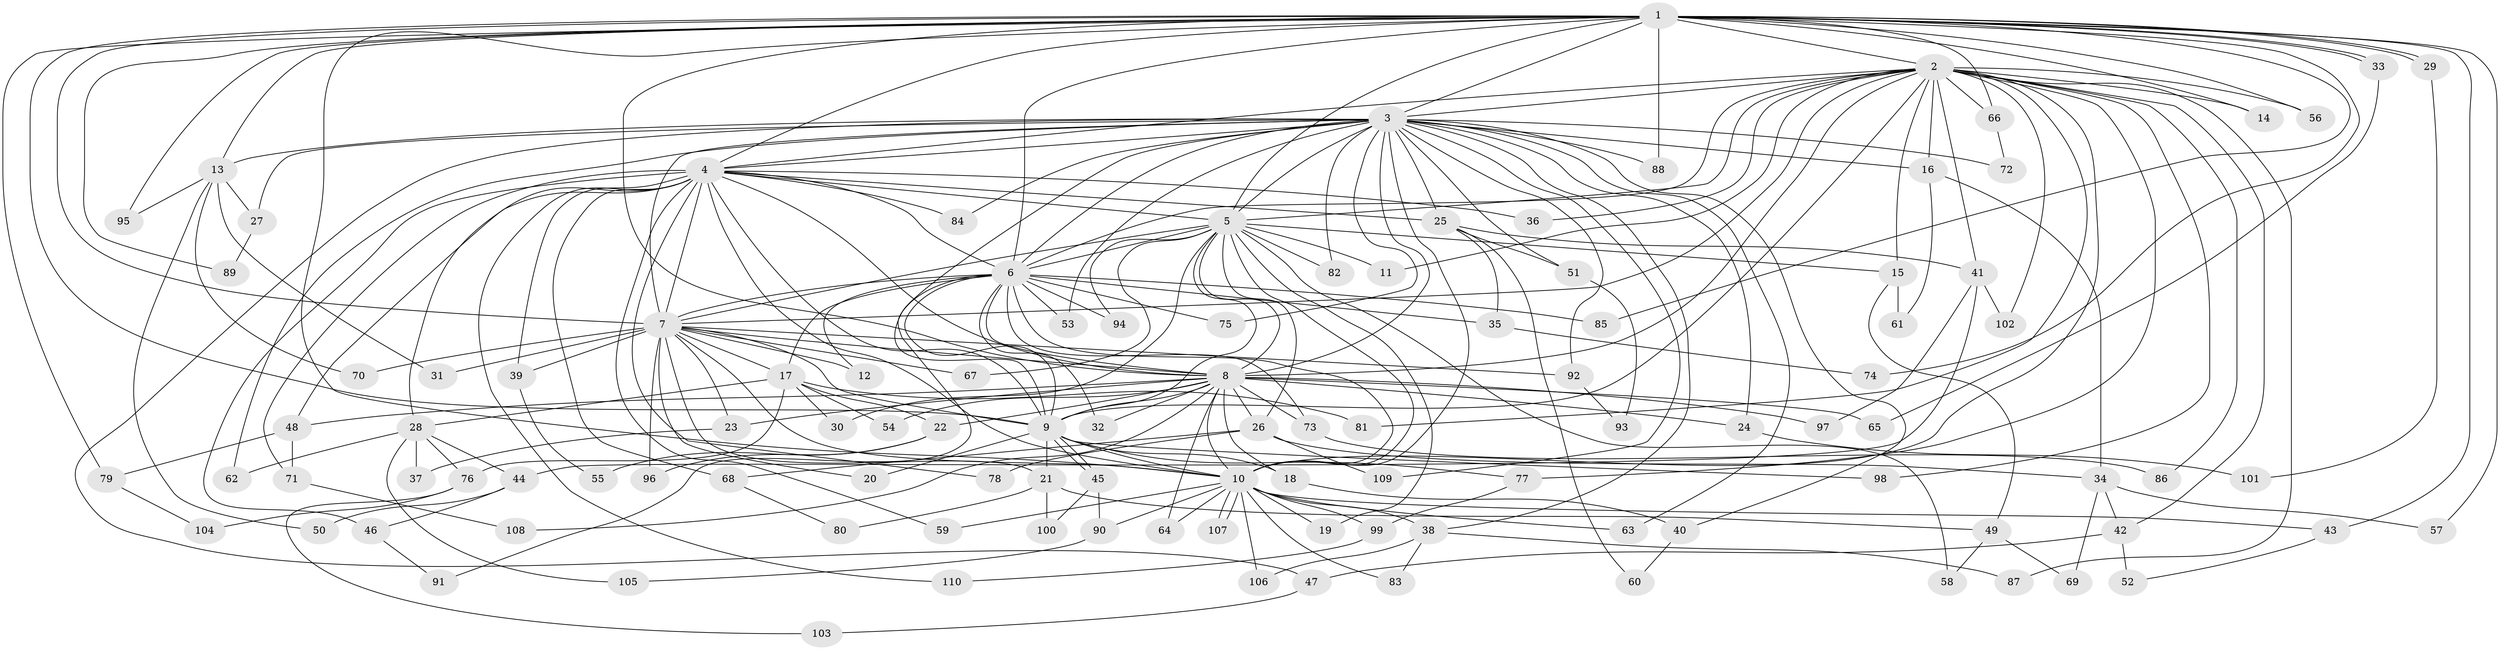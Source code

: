 // coarse degree distribution, {18: 0.03636363636363636, 14: 0.01818181818181818, 16: 0.01818181818181818, 15: 0.03636363636363636, 13: 0.01818181818181818, 20: 0.01818181818181818, 12: 0.01818181818181818, 22: 0.01818181818181818, 3: 0.16363636363636364, 8: 0.05454545454545454, 6: 0.09090909090909091, 2: 0.41818181818181815, 5: 0.05454545454545454, 4: 0.01818181818181818, 1: 0.01818181818181818}
// Generated by graph-tools (version 1.1) at 2025/49/03/04/25 22:49:54]
// undirected, 110 vertices, 245 edges
graph export_dot {
  node [color=gray90,style=filled];
  1;
  2;
  3;
  4;
  5;
  6;
  7;
  8;
  9;
  10;
  11;
  12;
  13;
  14;
  15;
  16;
  17;
  18;
  19;
  20;
  21;
  22;
  23;
  24;
  25;
  26;
  27;
  28;
  29;
  30;
  31;
  32;
  33;
  34;
  35;
  36;
  37;
  38;
  39;
  40;
  41;
  42;
  43;
  44;
  45;
  46;
  47;
  48;
  49;
  50;
  51;
  52;
  53;
  54;
  55;
  56;
  57;
  58;
  59;
  60;
  61;
  62;
  63;
  64;
  65;
  66;
  67;
  68;
  69;
  70;
  71;
  72;
  73;
  74;
  75;
  76;
  77;
  78;
  79;
  80;
  81;
  82;
  83;
  84;
  85;
  86;
  87;
  88;
  89;
  90;
  91;
  92;
  93;
  94;
  95;
  96;
  97;
  98;
  99;
  100;
  101;
  102;
  103;
  104;
  105;
  106;
  107;
  108;
  109;
  110;
  1 -- 2;
  1 -- 3;
  1 -- 4;
  1 -- 5;
  1 -- 6;
  1 -- 7;
  1 -- 8;
  1 -- 9;
  1 -- 10;
  1 -- 13;
  1 -- 14;
  1 -- 29;
  1 -- 29;
  1 -- 33;
  1 -- 33;
  1 -- 43;
  1 -- 56;
  1 -- 57;
  1 -- 66;
  1 -- 74;
  1 -- 79;
  1 -- 85;
  1 -- 88;
  1 -- 89;
  1 -- 95;
  2 -- 3;
  2 -- 4;
  2 -- 5;
  2 -- 6;
  2 -- 7;
  2 -- 8;
  2 -- 9;
  2 -- 10;
  2 -- 11;
  2 -- 14;
  2 -- 15;
  2 -- 16;
  2 -- 36;
  2 -- 41;
  2 -- 42;
  2 -- 56;
  2 -- 66;
  2 -- 77;
  2 -- 81;
  2 -- 86;
  2 -- 87;
  2 -- 98;
  2 -- 102;
  3 -- 4;
  3 -- 5;
  3 -- 6;
  3 -- 7;
  3 -- 8;
  3 -- 9;
  3 -- 10;
  3 -- 13;
  3 -- 16;
  3 -- 24;
  3 -- 25;
  3 -- 27;
  3 -- 38;
  3 -- 40;
  3 -- 47;
  3 -- 51;
  3 -- 53;
  3 -- 62;
  3 -- 63;
  3 -- 72;
  3 -- 75;
  3 -- 82;
  3 -- 84;
  3 -- 88;
  3 -- 92;
  3 -- 109;
  4 -- 5;
  4 -- 6;
  4 -- 7;
  4 -- 8;
  4 -- 9;
  4 -- 10;
  4 -- 25;
  4 -- 28;
  4 -- 36;
  4 -- 39;
  4 -- 46;
  4 -- 48;
  4 -- 59;
  4 -- 68;
  4 -- 71;
  4 -- 78;
  4 -- 84;
  4 -- 110;
  5 -- 6;
  5 -- 7;
  5 -- 8;
  5 -- 9;
  5 -- 10;
  5 -- 11;
  5 -- 15;
  5 -- 19;
  5 -- 26;
  5 -- 30;
  5 -- 58;
  5 -- 67;
  5 -- 82;
  5 -- 94;
  6 -- 7;
  6 -- 8;
  6 -- 9;
  6 -- 10;
  6 -- 12;
  6 -- 17;
  6 -- 32;
  6 -- 35;
  6 -- 53;
  6 -- 73;
  6 -- 75;
  6 -- 85;
  6 -- 91;
  6 -- 94;
  7 -- 8;
  7 -- 9;
  7 -- 10;
  7 -- 12;
  7 -- 17;
  7 -- 20;
  7 -- 21;
  7 -- 23;
  7 -- 31;
  7 -- 39;
  7 -- 67;
  7 -- 70;
  7 -- 92;
  7 -- 96;
  8 -- 9;
  8 -- 10;
  8 -- 18;
  8 -- 22;
  8 -- 23;
  8 -- 24;
  8 -- 26;
  8 -- 32;
  8 -- 48;
  8 -- 54;
  8 -- 64;
  8 -- 65;
  8 -- 73;
  8 -- 97;
  8 -- 108;
  9 -- 10;
  9 -- 18;
  9 -- 20;
  9 -- 21;
  9 -- 45;
  9 -- 45;
  9 -- 77;
  9 -- 98;
  10 -- 19;
  10 -- 38;
  10 -- 43;
  10 -- 59;
  10 -- 63;
  10 -- 64;
  10 -- 83;
  10 -- 90;
  10 -- 99;
  10 -- 106;
  10 -- 107;
  10 -- 107;
  13 -- 27;
  13 -- 31;
  13 -- 50;
  13 -- 70;
  13 -- 95;
  15 -- 49;
  15 -- 61;
  16 -- 34;
  16 -- 61;
  17 -- 22;
  17 -- 28;
  17 -- 30;
  17 -- 54;
  17 -- 76;
  17 -- 81;
  18 -- 40;
  21 -- 49;
  21 -- 80;
  21 -- 100;
  22 -- 55;
  22 -- 96;
  23 -- 37;
  24 -- 101;
  25 -- 35;
  25 -- 41;
  25 -- 51;
  25 -- 60;
  26 -- 34;
  26 -- 68;
  26 -- 78;
  26 -- 109;
  27 -- 89;
  28 -- 37;
  28 -- 44;
  28 -- 62;
  28 -- 76;
  28 -- 105;
  29 -- 101;
  33 -- 65;
  34 -- 42;
  34 -- 57;
  34 -- 69;
  35 -- 74;
  38 -- 83;
  38 -- 87;
  38 -- 106;
  39 -- 55;
  40 -- 60;
  41 -- 44;
  41 -- 97;
  41 -- 102;
  42 -- 47;
  42 -- 52;
  43 -- 52;
  44 -- 46;
  44 -- 50;
  45 -- 90;
  45 -- 100;
  46 -- 91;
  47 -- 103;
  48 -- 71;
  48 -- 79;
  49 -- 58;
  49 -- 69;
  51 -- 93;
  66 -- 72;
  68 -- 80;
  71 -- 108;
  73 -- 86;
  76 -- 103;
  76 -- 104;
  77 -- 99;
  79 -- 104;
  90 -- 105;
  92 -- 93;
  99 -- 110;
}
